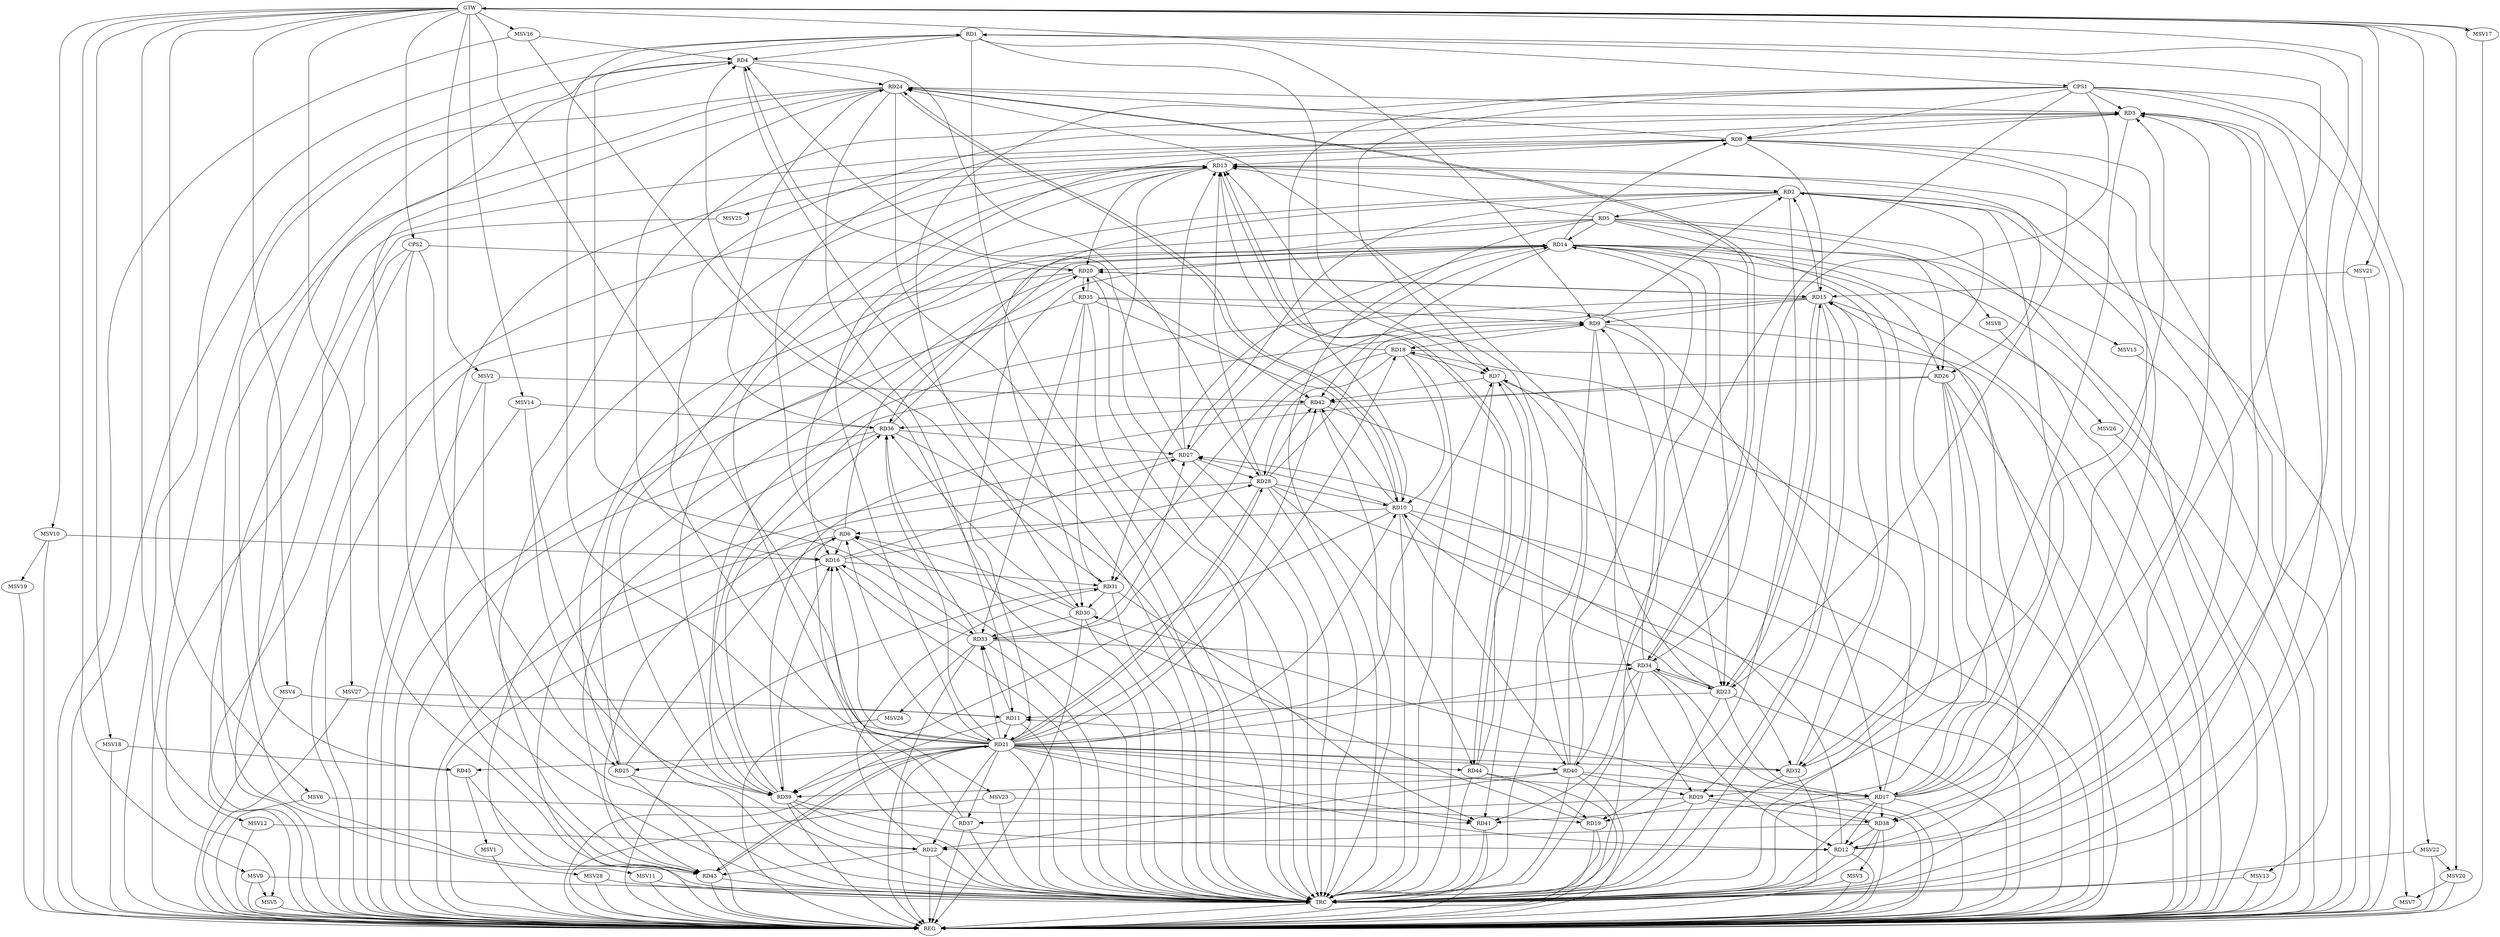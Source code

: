 strict digraph G {
  RD1 [ label="RD1" ];
  RD2 [ label="RD2" ];
  RD3 [ label="RD3" ];
  RD4 [ label="RD4" ];
  RD5 [ label="RD5" ];
  RD6 [ label="RD6" ];
  RD7 [ label="RD7" ];
  RD8 [ label="RD8" ];
  RD9 [ label="RD9" ];
  RD10 [ label="RD10" ];
  RD11 [ label="RD11" ];
  RD12 [ label="RD12" ];
  RD13 [ label="RD13" ];
  RD14 [ label="RD14" ];
  RD15 [ label="RD15" ];
  RD16 [ label="RD16" ];
  RD17 [ label="RD17" ];
  RD18 [ label="RD18" ];
  RD19 [ label="RD19" ];
  RD20 [ label="RD20" ];
  RD21 [ label="RD21" ];
  RD22 [ label="RD22" ];
  RD23 [ label="RD23" ];
  RD24 [ label="RD24" ];
  RD25 [ label="RD25" ];
  RD26 [ label="RD26" ];
  RD27 [ label="RD27" ];
  RD28 [ label="RD28" ];
  RD29 [ label="RD29" ];
  RD30 [ label="RD30" ];
  RD31 [ label="RD31" ];
  RD32 [ label="RD32" ];
  RD33 [ label="RD33" ];
  RD34 [ label="RD34" ];
  RD35 [ label="RD35" ];
  RD36 [ label="RD36" ];
  RD37 [ label="RD37" ];
  RD38 [ label="RD38" ];
  RD39 [ label="RD39" ];
  RD40 [ label="RD40" ];
  RD41 [ label="RD41" ];
  RD42 [ label="RD42" ];
  RD43 [ label="RD43" ];
  RD44 [ label="RD44" ];
  RD45 [ label="RD45" ];
  CPS1 [ label="CPS1" ];
  CPS2 [ label="CPS2" ];
  GTW [ label="GTW" ];
  REG [ label="REG" ];
  TRC [ label="TRC" ];
  MSV1 [ label="MSV1" ];
  MSV2 [ label="MSV2" ];
  MSV3 [ label="MSV3" ];
  MSV4 [ label="MSV4" ];
  MSV5 [ label="MSV5" ];
  MSV6 [ label="MSV6" ];
  MSV7 [ label="MSV7" ];
  MSV8 [ label="MSV8" ];
  MSV9 [ label="MSV9" ];
  MSV10 [ label="MSV10" ];
  MSV11 [ label="MSV11" ];
  MSV12 [ label="MSV12" ];
  MSV13 [ label="MSV13" ];
  MSV14 [ label="MSV14" ];
  MSV15 [ label="MSV15" ];
  MSV16 [ label="MSV16" ];
  MSV17 [ label="MSV17" ];
  MSV18 [ label="MSV18" ];
  MSV19 [ label="MSV19" ];
  MSV20 [ label="MSV20" ];
  MSV21 [ label="MSV21" ];
  MSV22 [ label="MSV22" ];
  MSV23 [ label="MSV23" ];
  MSV24 [ label="MSV24" ];
  MSV25 [ label="MSV25" ];
  MSV26 [ label="MSV26" ];
  MSV27 [ label="MSV27" ];
  MSV28 [ label="MSV28" ];
  RD1 -> RD4;
  RD1 -> RD7;
  RD1 -> RD9;
  RD12 -> RD1;
  RD1 -> RD33;
  RD1 -> RD38;
  RD2 -> RD5;
  RD9 -> RD2;
  RD2 -> RD12;
  RD13 -> RD2;
  RD15 -> RD2;
  RD2 -> RD16;
  RD17 -> RD2;
  RD2 -> RD19;
  RD2 -> RD27;
  RD2 -> RD30;
  RD6 -> RD3;
  RD3 -> RD8;
  RD12 -> RD3;
  RD17 -> RD3;
  RD21 -> RD3;
  RD24 -> RD3;
  RD3 -> RD29;
  RD32 -> RD3;
  RD3 -> RD39;
  RD20 -> RD4;
  RD4 -> RD24;
  RD27 -> RD4;
  RD4 -> RD28;
  RD31 -> RD4;
  RD4 -> RD43;
  RD45 -> RD4;
  RD5 -> RD13;
  RD5 -> RD14;
  RD5 -> RD25;
  RD5 -> RD26;
  RD5 -> RD32;
  RD5 -> RD36;
  RD10 -> RD6;
  RD6 -> RD16;
  RD19 -> RD6;
  RD6 -> RD20;
  RD25 -> RD6;
  RD30 -> RD6;
  RD37 -> RD6;
  RD18 -> RD7;
  RD23 -> RD7;
  RD7 -> RD41;
  RD7 -> RD42;
  RD44 -> RD7;
  RD8 -> RD13;
  RD14 -> RD8;
  RD8 -> RD15;
  RD8 -> RD23;
  RD8 -> RD24;
  RD8 -> RD43;
  RD15 -> RD9;
  RD9 -> RD18;
  RD9 -> RD23;
  RD28 -> RD9;
  RD9 -> RD29;
  RD34 -> RD9;
  RD35 -> RD9;
  RD39 -> RD9;
  RD18 -> RD10;
  RD23 -> RD10;
  RD10 -> RD24;
  RD24 -> RD10;
  RD10 -> RD27;
  RD28 -> RD10;
  RD10 -> RD32;
  RD35 -> RD10;
  RD10 -> RD39;
  RD10 -> RD40;
  RD10 -> RD42;
  RD11 -> RD21;
  RD23 -> RD11;
  RD24 -> RD11;
  RD32 -> RD11;
  RD11 -> RD33;
  RD17 -> RD12;
  RD21 -> RD12;
  RD12 -> RD27;
  RD34 -> RD12;
  RD38 -> RD12;
  RD39 -> RD12;
  RD17 -> RD13;
  RD18 -> RD13;
  RD13 -> RD20;
  RD13 -> RD21;
  RD13 -> RD26;
  RD27 -> RD13;
  RD28 -> RD13;
  RD39 -> RD13;
  RD40 -> RD13;
  RD43 -> RD13;
  RD13 -> RD44;
  RD44 -> RD13;
  RD14 -> RD20;
  RD14 -> RD23;
  RD25 -> RD14;
  RD14 -> RD26;
  RD27 -> RD14;
  RD14 -> RD31;
  RD14 -> RD32;
  RD36 -> RD14;
  RD39 -> RD14;
  RD40 -> RD14;
  RD14 -> RD42;
  RD17 -> RD15;
  RD15 -> RD20;
  RD20 -> RD15;
  RD15 -> RD23;
  RD23 -> RD15;
  RD15 -> RD29;
  RD15 -> RD31;
  RD32 -> RD15;
  RD15 -> RD39;
  RD21 -> RD16;
  RD24 -> RD16;
  RD16 -> RD27;
  RD16 -> RD28;
  RD16 -> RD31;
  RD33 -> RD16;
  RD37 -> RD16;
  RD39 -> RD16;
  RD17 -> RD18;
  RD23 -> RD17;
  RD26 -> RD17;
  RD35 -> RD17;
  RD17 -> RD38;
  RD40 -> RD17;
  RD17 -> RD41;
  RD21 -> RD18;
  RD18 -> RD28;
  RD18 -> RD33;
  RD29 -> RD19;
  RD44 -> RD19;
  RD20 -> RD35;
  RD35 -> RD20;
  RD20 -> RD42;
  RD21 -> RD28;
  RD28 -> RD21;
  RD21 -> RD32;
  RD21 -> RD33;
  RD21 -> RD39;
  RD21 -> RD41;
  RD21 -> RD43;
  RD43 -> RD21;
  RD22 -> RD31;
  RD38 -> RD22;
  RD39 -> RD22;
  RD40 -> RD22;
  RD22 -> RD43;
  RD23 -> RD34;
  RD34 -> RD23;
  RD24 -> RD34;
  RD34 -> RD24;
  RD36 -> RD24;
  RD40 -> RD24;
  RD24 -> RD43;
  RD26 -> RD38;
  RD26 -> RD39;
  RD26 -> RD42;
  RD27 -> RD28;
  RD33 -> RD27;
  RD36 -> RD27;
  RD28 -> RD42;
  RD28 -> RD43;
  RD28 -> RD44;
  RD29 -> RD37;
  RD29 -> RD38;
  RD40 -> RD29;
  RD31 -> RD30;
  RD30 -> RD33;
  RD30 -> RD36;
  RD38 -> RD30;
  RD35 -> RD31;
  RD31 -> RD41;
  RD33 -> RD34;
  RD35 -> RD33;
  RD33 -> RD36;
  RD34 -> RD41;
  RD39 -> RD36;
  RD42 -> RD36;
  RD36 -> RD43;
  RD40 -> RD39;
  CPS1 -> RD40;
  CPS1 -> RD10;
  CPS1 -> RD3;
  CPS1 -> RD7;
  CPS1 -> RD34;
  CPS1 -> RD8;
  CPS1 -> RD30;
  CPS2 -> RD20;
  CPS2 -> RD25;
  GTW -> CPS1;
  GTW -> CPS2;
  RD1 -> REG;
  RD2 -> REG;
  RD3 -> REG;
  RD4 -> REG;
  RD5 -> REG;
  RD6 -> REG;
  RD7 -> REG;
  RD8 -> REG;
  RD9 -> REG;
  RD10 -> REG;
  RD11 -> REG;
  RD12 -> REG;
  RD13 -> REG;
  RD14 -> REG;
  RD15 -> REG;
  RD16 -> REG;
  RD17 -> REG;
  RD18 -> REG;
  RD19 -> REG;
  RD20 -> REG;
  RD21 -> REG;
  RD22 -> REG;
  RD23 -> REG;
  RD24 -> REG;
  RD25 -> REG;
  RD26 -> REG;
  RD27 -> REG;
  RD28 -> REG;
  RD29 -> REG;
  RD30 -> REG;
  RD31 -> REG;
  RD32 -> REG;
  RD33 -> REG;
  RD34 -> REG;
  RD35 -> REG;
  RD36 -> REG;
  RD37 -> REG;
  RD38 -> REG;
  RD39 -> REG;
  RD40 -> REG;
  RD41 -> REG;
  RD42 -> REG;
  RD43 -> REG;
  RD44 -> REG;
  CPS1 -> REG;
  CPS2 -> REG;
  RD1 -> TRC;
  RD2 -> TRC;
  RD3 -> TRC;
  RD4 -> TRC;
  RD5 -> TRC;
  RD6 -> TRC;
  RD7 -> TRC;
  RD8 -> TRC;
  RD9 -> TRC;
  RD10 -> TRC;
  RD11 -> TRC;
  RD12 -> TRC;
  RD13 -> TRC;
  RD14 -> TRC;
  RD15 -> TRC;
  RD16 -> TRC;
  RD17 -> TRC;
  RD18 -> TRC;
  RD19 -> TRC;
  RD20 -> TRC;
  RD21 -> TRC;
  RD22 -> TRC;
  RD23 -> TRC;
  RD24 -> TRC;
  RD25 -> TRC;
  RD26 -> TRC;
  RD27 -> TRC;
  RD28 -> TRC;
  RD29 -> TRC;
  RD30 -> TRC;
  RD31 -> TRC;
  RD32 -> TRC;
  RD33 -> TRC;
  RD34 -> TRC;
  RD35 -> TRC;
  RD36 -> TRC;
  RD37 -> TRC;
  RD38 -> TRC;
  RD39 -> TRC;
  RD40 -> TRC;
  RD41 -> TRC;
  RD42 -> TRC;
  RD43 -> TRC;
  RD44 -> TRC;
  RD45 -> TRC;
  CPS1 -> TRC;
  CPS2 -> TRC;
  GTW -> TRC;
  TRC -> REG;
  RD21 -> RD44;
  RD21 -> RD36;
  RD21 -> RD42;
  RD21 -> RD6;
  RD21 -> RD1;
  RD21 -> RD8;
  RD21 -> RD25;
  RD21 -> RD45;
  RD21 -> RD37;
  RD21 -> RD40;
  RD21 -> RD34;
  RD21 -> RD7;
  RD21 -> RD17;
  RD21 -> RD14;
  RD21 -> RD22;
  RD21 -> RD10;
  RD45 -> MSV1;
  MSV1 -> REG;
  MSV2 -> RD42;
  GTW -> MSV2;
  MSV2 -> REG;
  MSV2 -> TRC;
  RD38 -> MSV3;
  MSV3 -> REG;
  MSV3 -> TRC;
  MSV4 -> RD11;
  GTW -> MSV4;
  MSV4 -> REG;
  CPS2 -> MSV5;
  MSV5 -> REG;
  MSV6 -> RD41;
  GTW -> MSV6;
  MSV6 -> REG;
  CPS1 -> MSV7;
  MSV7 -> REG;
  RD5 -> MSV8;
  MSV8 -> REG;
  MSV9 -> MSV5;
  GTW -> MSV9;
  MSV9 -> REG;
  MSV9 -> TRC;
  MSV10 -> RD16;
  GTW -> MSV10;
  MSV10 -> REG;
  RD20 -> MSV11;
  MSV11 -> REG;
  MSV11 -> TRC;
  MSV12 -> RD22;
  GTW -> MSV12;
  MSV12 -> REG;
  RD8 -> MSV13;
  MSV13 -> REG;
  MSV13 -> TRC;
  MSV14 -> RD36;
  GTW -> MSV14;
  MSV14 -> REG;
  MSV14 -> TRC;
  RD14 -> MSV15;
  MSV15 -> REG;
  MSV16 -> RD4;
  GTW -> MSV16;
  MSV16 -> REG;
  MSV16 -> TRC;
  MSV17 -> GTW;
  GTW -> MSV17;
  MSV17 -> REG;
  MSV18 -> RD45;
  GTW -> MSV18;
  MSV18 -> REG;
  MSV10 -> MSV19;
  MSV19 -> REG;
  MSV20 -> MSV7;
  GTW -> MSV20;
  MSV20 -> REG;
  MSV21 -> RD15;
  GTW -> MSV21;
  MSV21 -> REG;
  MSV22 -> MSV20;
  GTW -> MSV22;
  MSV22 -> REG;
  MSV22 -> TRC;
  MSV23 -> RD19;
  GTW -> MSV23;
  MSV23 -> REG;
  MSV23 -> TRC;
  RD33 -> MSV24;
  MSV24 -> REG;
  RD13 -> MSV25;
  MSV25 -> REG;
  RD14 -> MSV26;
  MSV26 -> REG;
  MSV27 -> RD11;
  GTW -> MSV27;
  MSV27 -> REG;
  RD24 -> MSV28;
  MSV28 -> REG;
  MSV28 -> TRC;
}
